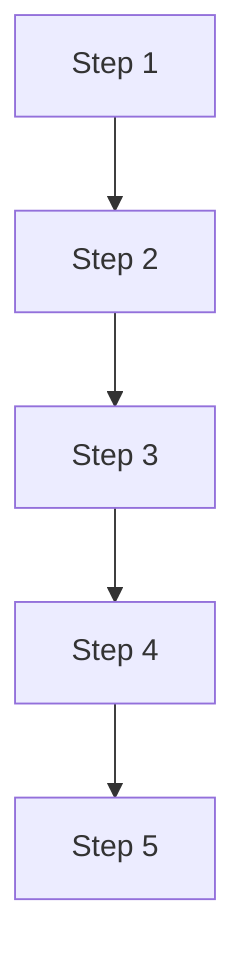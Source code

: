 graph TD;
    A["Step 1"] --> B["Step 2"];
    B --> C["Step 3"];
    C --> D["Step 4"];
    D --> E["Step 5"];